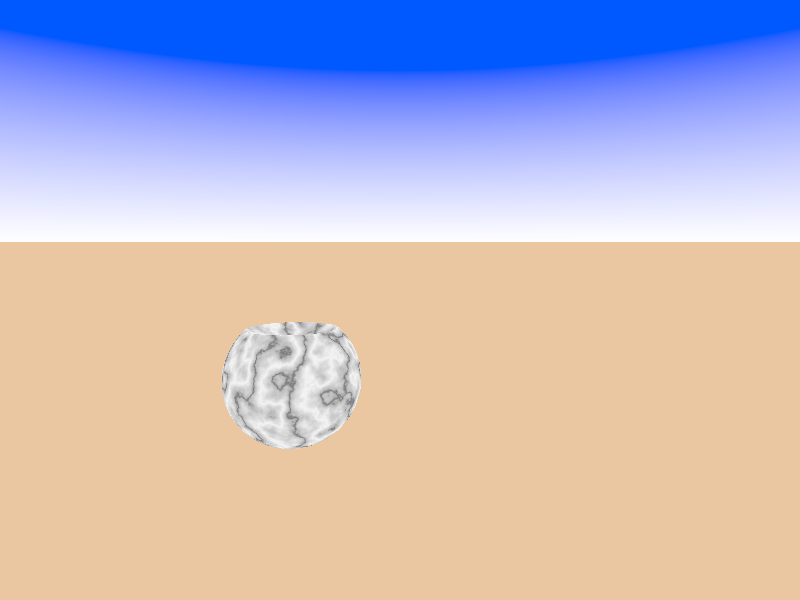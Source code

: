 #include "colors.inc"      
#include "textures.inc"
       
camera {
   location <0, 5, -15>
   angle 75
   look_at <0,3,3>
        }

light_source {
    <-1500,2500,-250>
    White
             }                    
           
plane{ y, -1 
       texture{ pigment{ color rgb <0.825,0.57,0.35>}
                normal { bumps 0.75 scale 0.025  }
                finish { phong 0.1 } 
              } 
     }  

sky_sphere { pigment { gradient <0,1,0>
                       color_map { [0.00 rgb <1.0,1.0,1.0>]
                                   [0.30 rgb <0.0,0.1,1.0>]
                                   [0.70 rgb <0.0,0.1,1.0>]
                                   [1.00 rgb <1.0,1.0,1.0>] 
                                 }          
                     } 
           }          
         
difference {
        sphere {
             <0, 0, 0>, 2
             pigment {White_Marble}
             finish { ambient 0.2 }   
               }
        sphere {
             <0, 3, 0>, 2
              pigment {White_Marble}
               }
        #if(clock <=0.45)
            rotate <1.0, 0, -clock*360>
            translate <-pi, 1, 0>
            translate <2*pi*clock, 0, 0>
        #else 
            rotate <0, 0, 180>
            translate<0.25, 0.5, 0>
        #end
            }         
            
            
         